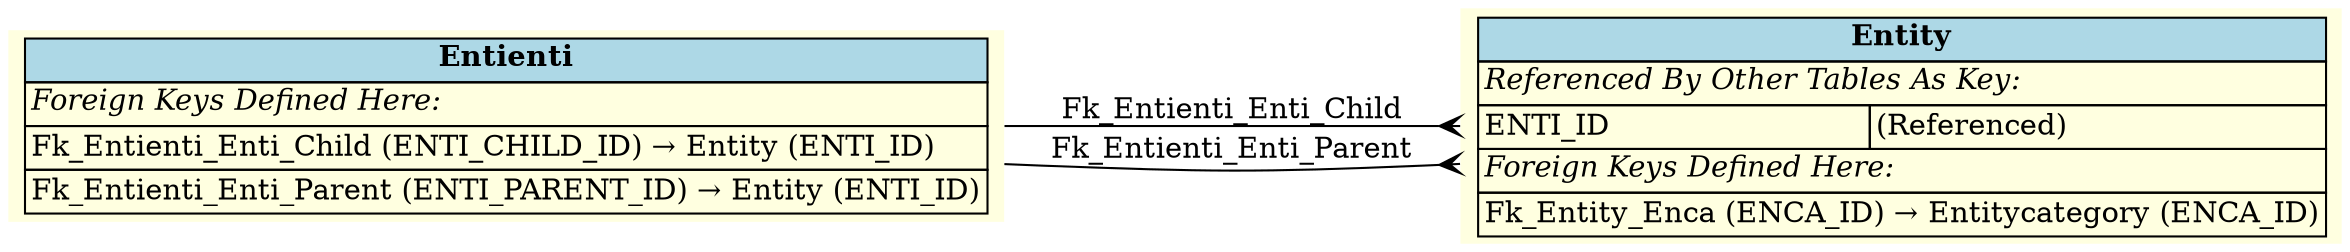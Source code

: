 digraph ERD {
  rankdir=LR;
  node [shape=plaintext, style=filled, fillcolor=lightyellow];
  edge [arrowhead=crow, arrowtail=none, dir=both, labelfontsize=10];

  "Entienti" [
    label=<
    <TABLE BORDER="0" CELLBORDER="1" CELLSPACING="0" BGCOLOR="lightyellow">
      <TR><TD COLSPAN="2" BGCOLOR="lightblue"><B>Entienti</B></TD></TR>
      <TR><TD COLSPAN="2" ALIGN="LEFT"><I>Foreign Keys Defined Here:</I></TD></TR>
      <TR><TD ALIGN="LEFT" COLSPAN="2">Fk_Entienti_Enti_Child (ENTI_CHILD_ID) &rarr; Entity (ENTI_ID)</TD></TR>
      <TR><TD ALIGN="LEFT" COLSPAN="2">Fk_Entienti_Enti_Parent (ENTI_PARENT_ID) &rarr; Entity (ENTI_ID)</TD></TR>
    </TABLE>
    >
  ];

  "Entity" [
    label=<
    <TABLE BORDER="0" CELLBORDER="1" CELLSPACING="0" BGCOLOR="lightyellow">
      <TR><TD COLSPAN="2" BGCOLOR="lightblue"><B>Entity</B></TD></TR>
      <TR><TD COLSPAN="2" ALIGN="LEFT"><I>Referenced By Other Tables As Key:</I></TD></TR>
      <TR><TD ALIGN="LEFT">ENTI_ID</TD><TD ALIGN="LEFT">(Referenced)</TD></TR>
      <TR><TD COLSPAN="2" ALIGN="LEFT"><I>Foreign Keys Defined Here:</I></TD></TR>
      <TR><TD ALIGN="LEFT" COLSPAN="2">Fk_Entity_Enca (ENCA_ID) &rarr; Entitycategory (ENCA_ID)</TD></TR>
    </TABLE>
    >
  ];

  "Entienti" -> "Entity" [label=" Fk_Entienti_Enti_Child "];
  "Entienti" -> "Entity" [label=" Fk_Entienti_Enti_Parent "];
}
